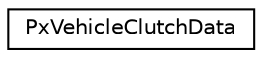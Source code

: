 digraph "Graphical Class Hierarchy"
{
  edge [fontname="Helvetica",fontsize="10",labelfontname="Helvetica",labelfontsize="10"];
  node [fontname="Helvetica",fontsize="10",shape=record];
  rankdir="LR";
  Node0 [label="PxVehicleClutchData",height=0.2,width=0.4,color="black", fillcolor="white", style="filled",URL="$classPxVehicleClutchData.html"];
}
